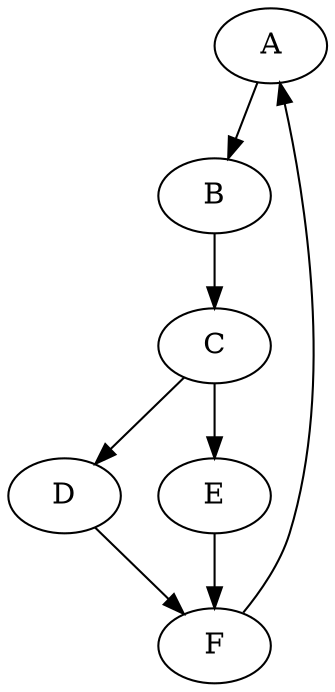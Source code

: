 digraph workflow {
	A
	B
	C
	D
	E
	F
	A -> B
	B -> C
	C -> D
	C -> E
	D -> F
	E -> F
	F -> A
}
